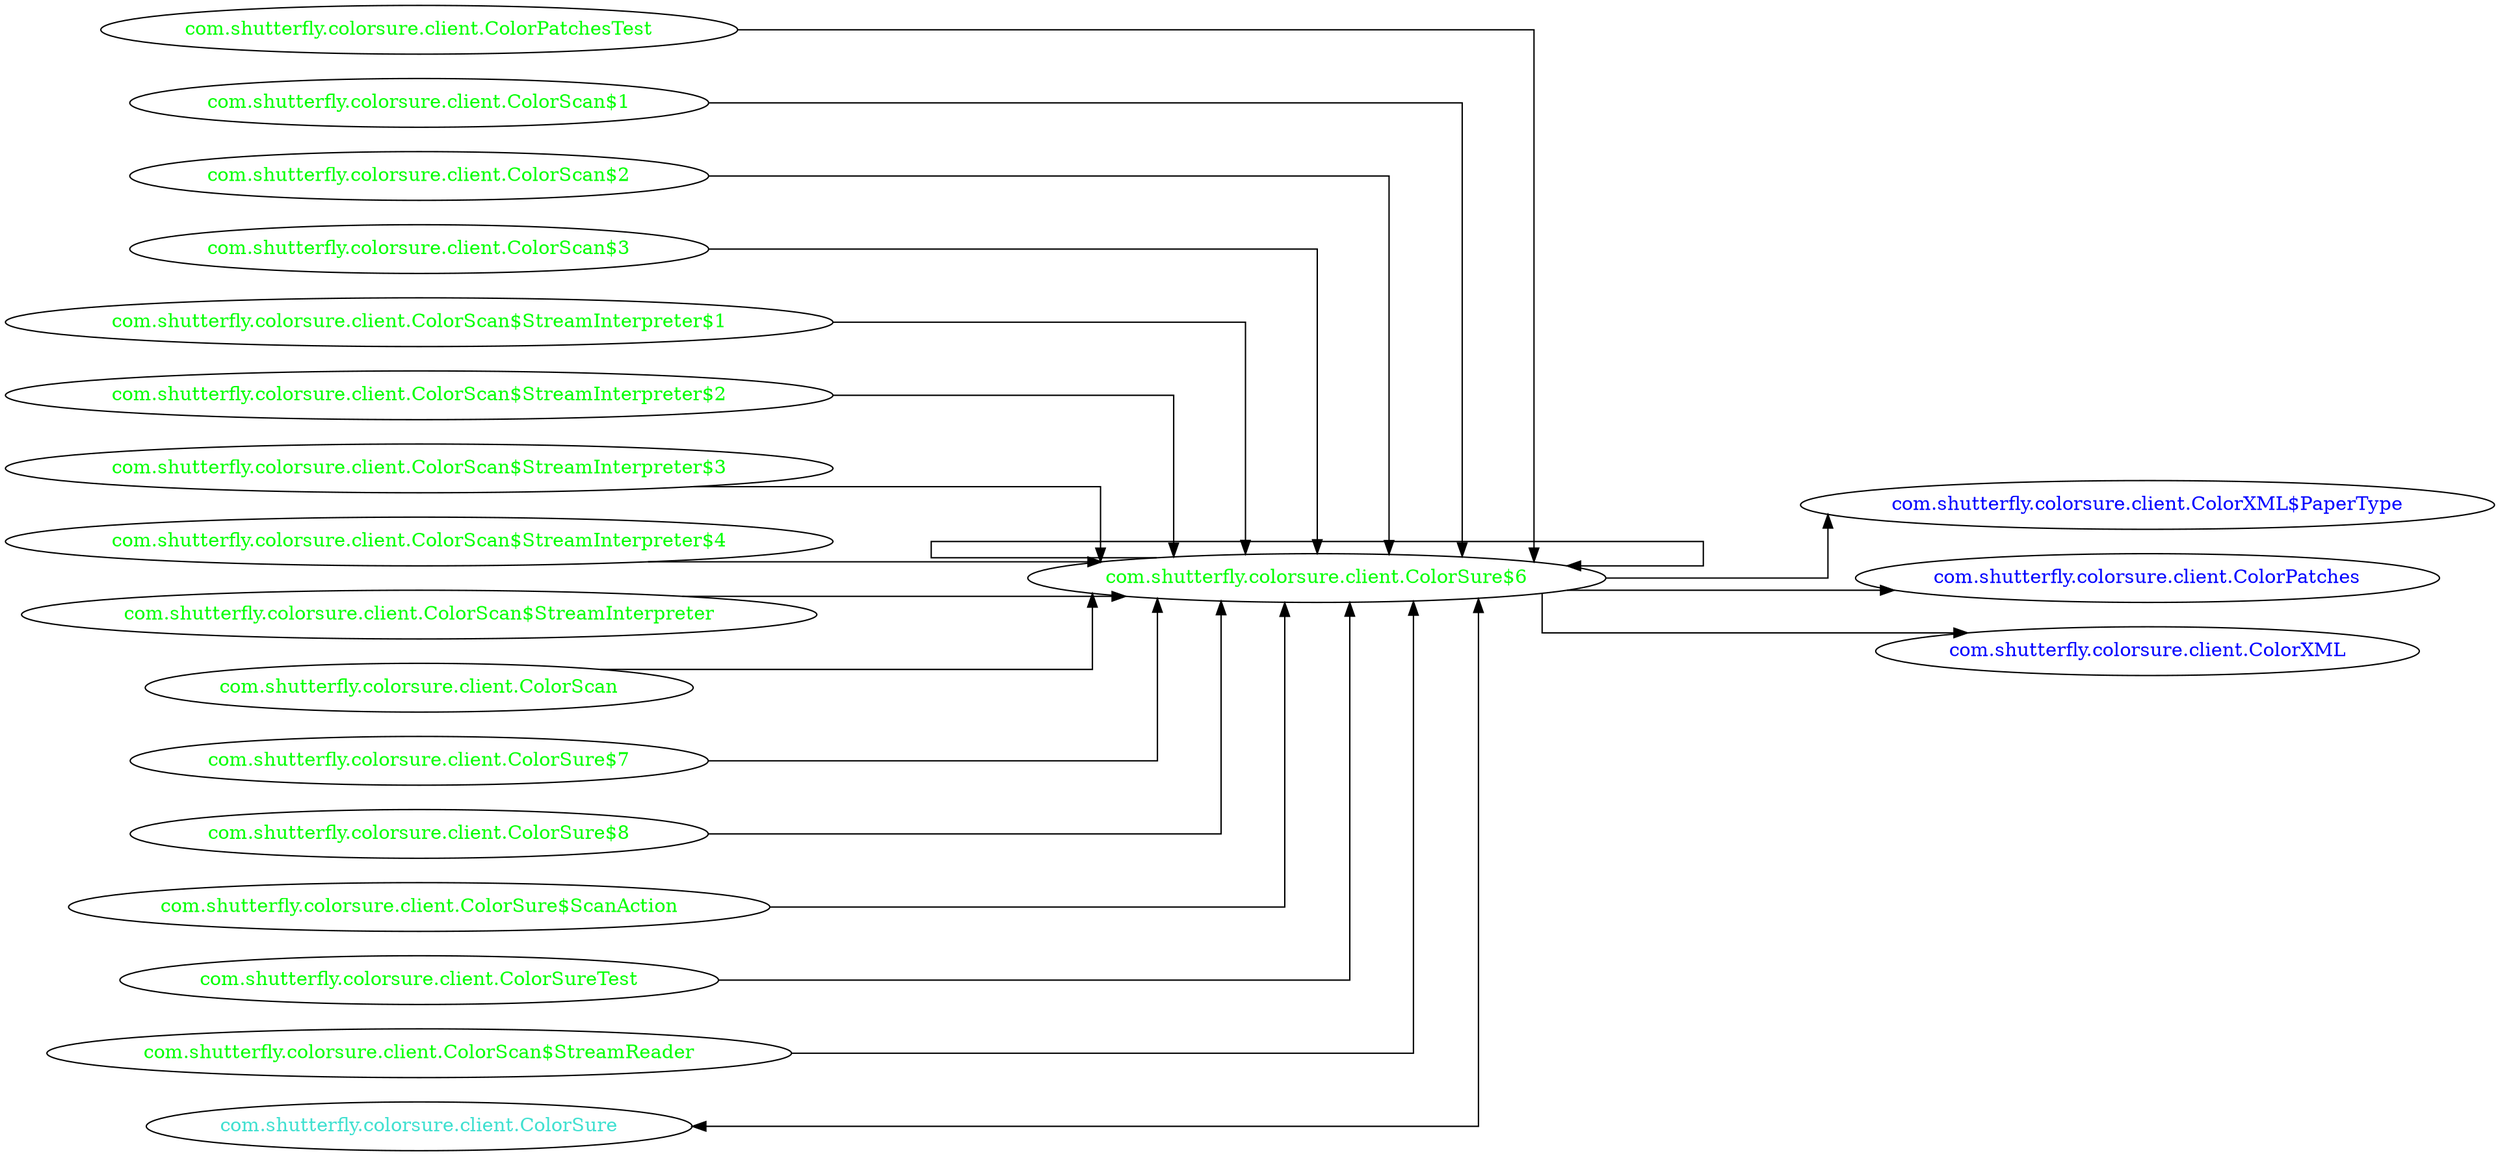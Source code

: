 digraph dependencyGraph {
 concentrate=true;
 ranksep="2.0";
 rankdir="LR"; 
 splines="ortho";
"com.shutterfly.colorsure.client.ColorSure$6" [fontcolor="red"];
"com.shutterfly.colorsure.client.ColorXML$PaperType" [ fontcolor="blue" ];
"com.shutterfly.colorsure.client.ColorSure$6"->"com.shutterfly.colorsure.client.ColorXML$PaperType";
"com.shutterfly.colorsure.client.ColorPatches" [ fontcolor="blue" ];
"com.shutterfly.colorsure.client.ColorSure$6"->"com.shutterfly.colorsure.client.ColorPatches";
"com.shutterfly.colorsure.client.ColorXML" [ fontcolor="blue" ];
"com.shutterfly.colorsure.client.ColorSure$6"->"com.shutterfly.colorsure.client.ColorXML";
"com.shutterfly.colorsure.client.ColorPatchesTest" [ fontcolor="green" ];
"com.shutterfly.colorsure.client.ColorPatchesTest"->"com.shutterfly.colorsure.client.ColorSure$6";
"com.shutterfly.colorsure.client.ColorScan$1" [ fontcolor="green" ];
"com.shutterfly.colorsure.client.ColorScan$1"->"com.shutterfly.colorsure.client.ColorSure$6";
"com.shutterfly.colorsure.client.ColorScan$2" [ fontcolor="green" ];
"com.shutterfly.colorsure.client.ColorScan$2"->"com.shutterfly.colorsure.client.ColorSure$6";
"com.shutterfly.colorsure.client.ColorScan$3" [ fontcolor="green" ];
"com.shutterfly.colorsure.client.ColorScan$3"->"com.shutterfly.colorsure.client.ColorSure$6";
"com.shutterfly.colorsure.client.ColorScan$StreamInterpreter$1" [ fontcolor="green" ];
"com.shutterfly.colorsure.client.ColorScan$StreamInterpreter$1"->"com.shutterfly.colorsure.client.ColorSure$6";
"com.shutterfly.colorsure.client.ColorScan$StreamInterpreter$2" [ fontcolor="green" ];
"com.shutterfly.colorsure.client.ColorScan$StreamInterpreter$2"->"com.shutterfly.colorsure.client.ColorSure$6";
"com.shutterfly.colorsure.client.ColorScan$StreamInterpreter$3" [ fontcolor="green" ];
"com.shutterfly.colorsure.client.ColorScan$StreamInterpreter$3"->"com.shutterfly.colorsure.client.ColorSure$6";
"com.shutterfly.colorsure.client.ColorScan$StreamInterpreter$4" [ fontcolor="green" ];
"com.shutterfly.colorsure.client.ColorScan$StreamInterpreter$4"->"com.shutterfly.colorsure.client.ColorSure$6";
"com.shutterfly.colorsure.client.ColorScan$StreamInterpreter" [ fontcolor="green" ];
"com.shutterfly.colorsure.client.ColorScan$StreamInterpreter"->"com.shutterfly.colorsure.client.ColorSure$6";
"com.shutterfly.colorsure.client.ColorScan" [ fontcolor="green" ];
"com.shutterfly.colorsure.client.ColorScan"->"com.shutterfly.colorsure.client.ColorSure$6";
"com.shutterfly.colorsure.client.ColorSure$6" [ fontcolor="green" ];
"com.shutterfly.colorsure.client.ColorSure$6"->"com.shutterfly.colorsure.client.ColorSure$6";
"com.shutterfly.colorsure.client.ColorSure$7" [ fontcolor="green" ];
"com.shutterfly.colorsure.client.ColorSure$7"->"com.shutterfly.colorsure.client.ColorSure$6";
"com.shutterfly.colorsure.client.ColorSure$8" [ fontcolor="green" ];
"com.shutterfly.colorsure.client.ColorSure$8"->"com.shutterfly.colorsure.client.ColorSure$6";
"com.shutterfly.colorsure.client.ColorSure$ScanAction" [ fontcolor="green" ];
"com.shutterfly.colorsure.client.ColorSure$ScanAction"->"com.shutterfly.colorsure.client.ColorSure$6";
"com.shutterfly.colorsure.client.ColorSureTest" [ fontcolor="green" ];
"com.shutterfly.colorsure.client.ColorSureTest"->"com.shutterfly.colorsure.client.ColorSure$6";
"com.shutterfly.colorsure.client.ColorScan$StreamReader" [ fontcolor="green" ];
"com.shutterfly.colorsure.client.ColorScan$StreamReader"->"com.shutterfly.colorsure.client.ColorSure$6";
"com.shutterfly.colorsure.client.ColorSure" [ fontcolor="turquoise" ];
"com.shutterfly.colorsure.client.ColorSure"->"com.shutterfly.colorsure.client.ColorSure$6" [dir=both];
}